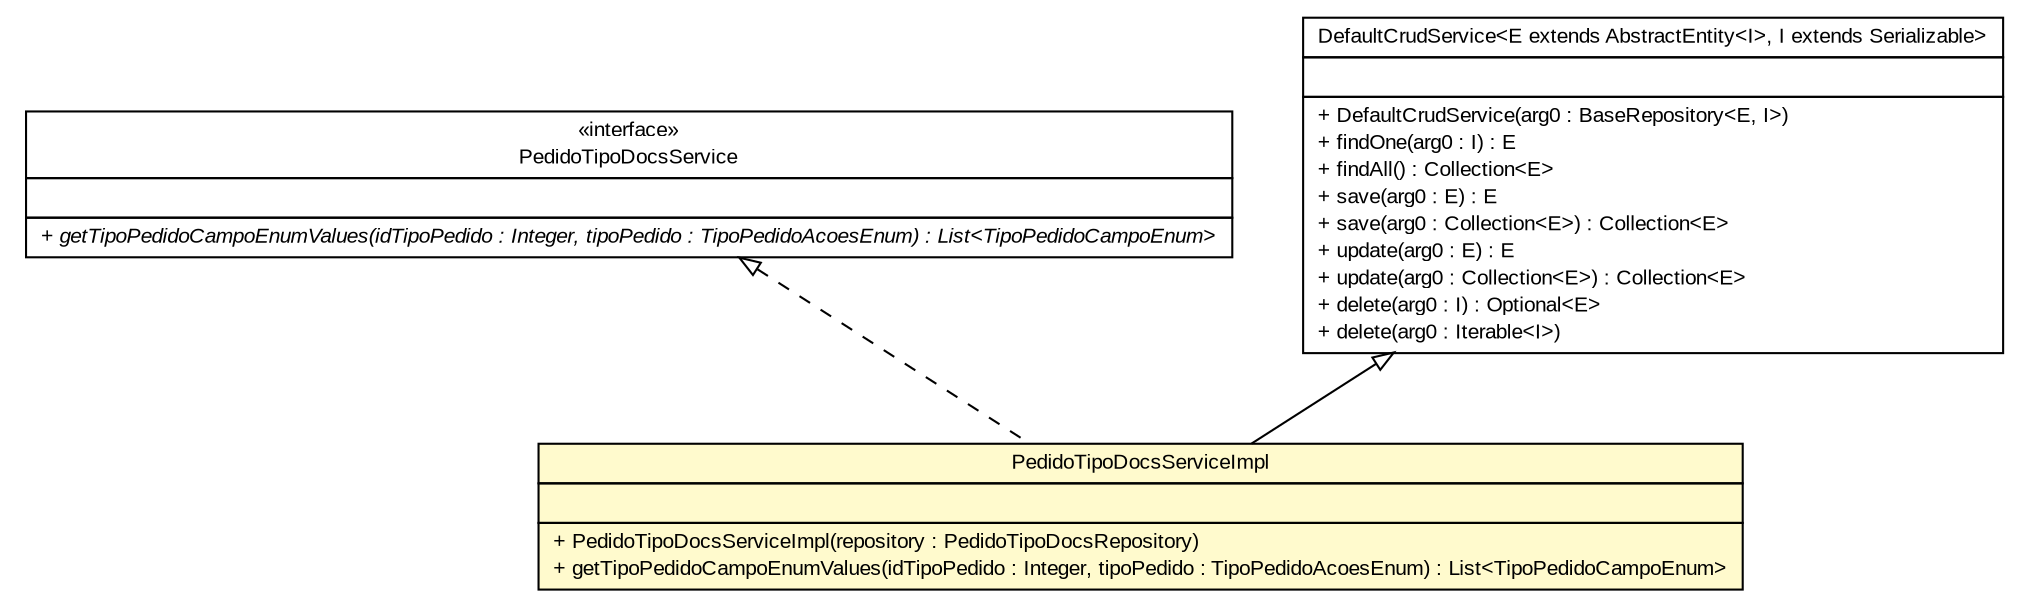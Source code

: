 #!/usr/local/bin/dot
#
# Class diagram 
# Generated by UMLGraph version R5_6 (http://www.umlgraph.org/)
#

digraph G {
	edge [fontname="arial",fontsize=10,labelfontname="arial",labelfontsize=10];
	node [fontname="arial",fontsize=10,shape=plaintext];
	nodesep=0.25;
	ranksep=0.5;
	// br.gov.to.sefaz.arr.parametros.business.service.PedidoTipoDocsService
	c95901 [label=<<table title="br.gov.to.sefaz.arr.parametros.business.service.PedidoTipoDocsService" border="0" cellborder="1" cellspacing="0" cellpadding="2" port="p" href="../PedidoTipoDocsService.html">
		<tr><td><table border="0" cellspacing="0" cellpadding="1">
<tr><td align="center" balign="center"> &#171;interface&#187; </td></tr>
<tr><td align="center" balign="center"> PedidoTipoDocsService </td></tr>
		</table></td></tr>
		<tr><td><table border="0" cellspacing="0" cellpadding="1">
<tr><td align="left" balign="left">  </td></tr>
		</table></td></tr>
		<tr><td><table border="0" cellspacing="0" cellpadding="1">
<tr><td align="left" balign="left"><font face="arial italic" point-size="10.0"> + getTipoPedidoCampoEnumValues(idTipoPedido : Integer, tipoPedido : TipoPedidoAcoesEnum) : List&lt;TipoPedidoCampoEnum&gt; </font></td></tr>
		</table></td></tr>
		</table>>, URL="../PedidoTipoDocsService.html", fontname="arial", fontcolor="black", fontsize=10.0];
	// br.gov.to.sefaz.arr.parametros.business.service.impl.PedidoTipoDocsServiceImpl
	c95928 [label=<<table title="br.gov.to.sefaz.arr.parametros.business.service.impl.PedidoTipoDocsServiceImpl" border="0" cellborder="1" cellspacing="0" cellpadding="2" port="p" bgcolor="lemonChiffon" href="./PedidoTipoDocsServiceImpl.html">
		<tr><td><table border="0" cellspacing="0" cellpadding="1">
<tr><td align="center" balign="center"> PedidoTipoDocsServiceImpl </td></tr>
		</table></td></tr>
		<tr><td><table border="0" cellspacing="0" cellpadding="1">
<tr><td align="left" balign="left">  </td></tr>
		</table></td></tr>
		<tr><td><table border="0" cellspacing="0" cellpadding="1">
<tr><td align="left" balign="left"> + PedidoTipoDocsServiceImpl(repository : PedidoTipoDocsRepository) </td></tr>
<tr><td align="left" balign="left"> + getTipoPedidoCampoEnumValues(idTipoPedido : Integer, tipoPedido : TipoPedidoAcoesEnum) : List&lt;TipoPedidoCampoEnum&gt; </td></tr>
		</table></td></tr>
		</table>>, URL="./PedidoTipoDocsServiceImpl.html", fontname="arial", fontcolor="black", fontsize=10.0];
	//br.gov.to.sefaz.arr.parametros.business.service.impl.PedidoTipoDocsServiceImpl extends br.gov.to.sefaz.business.service.impl.DefaultCrudService<br.gov.to.sefaz.arr.persistence.entity.PedidoTipoDocs, java.lang.Integer>
	c96220:p -> c95928:p [dir=back,arrowtail=empty];
	//br.gov.to.sefaz.arr.parametros.business.service.impl.PedidoTipoDocsServiceImpl implements br.gov.to.sefaz.arr.parametros.business.service.PedidoTipoDocsService
	c95901:p -> c95928:p [dir=back,arrowtail=empty,style=dashed];
	// br.gov.to.sefaz.business.service.impl.DefaultCrudService<E extends br.gov.to.sefaz.persistence.entity.AbstractEntity<I>, I extends java.io.Serializable>
	c96220 [label=<<table title="br.gov.to.sefaz.business.service.impl.DefaultCrudService" border="0" cellborder="1" cellspacing="0" cellpadding="2" port="p" href="http://java.sun.com/j2se/1.4.2/docs/api/br/gov/to/sefaz/business/service/impl/DefaultCrudService.html">
		<tr><td><table border="0" cellspacing="0" cellpadding="1">
<tr><td align="center" balign="center"> DefaultCrudService&lt;E extends AbstractEntity&lt;I&gt;, I extends Serializable&gt; </td></tr>
		</table></td></tr>
		<tr><td><table border="0" cellspacing="0" cellpadding="1">
<tr><td align="left" balign="left">  </td></tr>
		</table></td></tr>
		<tr><td><table border="0" cellspacing="0" cellpadding="1">
<tr><td align="left" balign="left"> + DefaultCrudService(arg0 : BaseRepository&lt;E, I&gt;) </td></tr>
<tr><td align="left" balign="left"> + findOne(arg0 : I) : E </td></tr>
<tr><td align="left" balign="left"> + findAll() : Collection&lt;E&gt; </td></tr>
<tr><td align="left" balign="left"> + save(arg0 : E) : E </td></tr>
<tr><td align="left" balign="left"> + save(arg0 : Collection&lt;E&gt;) : Collection&lt;E&gt; </td></tr>
<tr><td align="left" balign="left"> + update(arg0 : E) : E </td></tr>
<tr><td align="left" balign="left"> + update(arg0 : Collection&lt;E&gt;) : Collection&lt;E&gt; </td></tr>
<tr><td align="left" balign="left"> + delete(arg0 : I) : Optional&lt;E&gt; </td></tr>
<tr><td align="left" balign="left"> + delete(arg0 : Iterable&lt;I&gt;) </td></tr>
		</table></td></tr>
		</table>>, URL="http://java.sun.com/j2se/1.4.2/docs/api/br/gov/to/sefaz/business/service/impl/DefaultCrudService.html", fontname="arial", fontcolor="black", fontsize=10.0];
}

